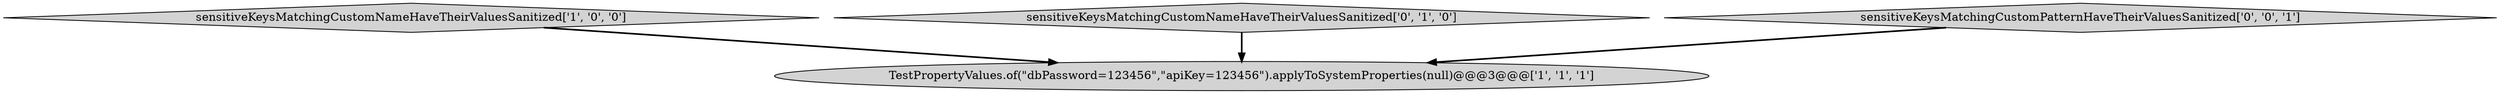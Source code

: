 digraph {
0 [style = filled, label = "sensitiveKeysMatchingCustomNameHaveTheirValuesSanitized['1', '0', '0']", fillcolor = lightgray, shape = diamond image = "AAA0AAABBB1BBB"];
1 [style = filled, label = "TestPropertyValues.of(\"dbPassword=123456\",\"apiKey=123456\").applyToSystemProperties(null)@@@3@@@['1', '1', '1']", fillcolor = lightgray, shape = ellipse image = "AAA0AAABBB1BBB"];
2 [style = filled, label = "sensitiveKeysMatchingCustomNameHaveTheirValuesSanitized['0', '1', '0']", fillcolor = lightgray, shape = diamond image = "AAA0AAABBB2BBB"];
3 [style = filled, label = "sensitiveKeysMatchingCustomPatternHaveTheirValuesSanitized['0', '0', '1']", fillcolor = lightgray, shape = diamond image = "AAA0AAABBB3BBB"];
0->1 [style = bold, label=""];
2->1 [style = bold, label=""];
3->1 [style = bold, label=""];
}
